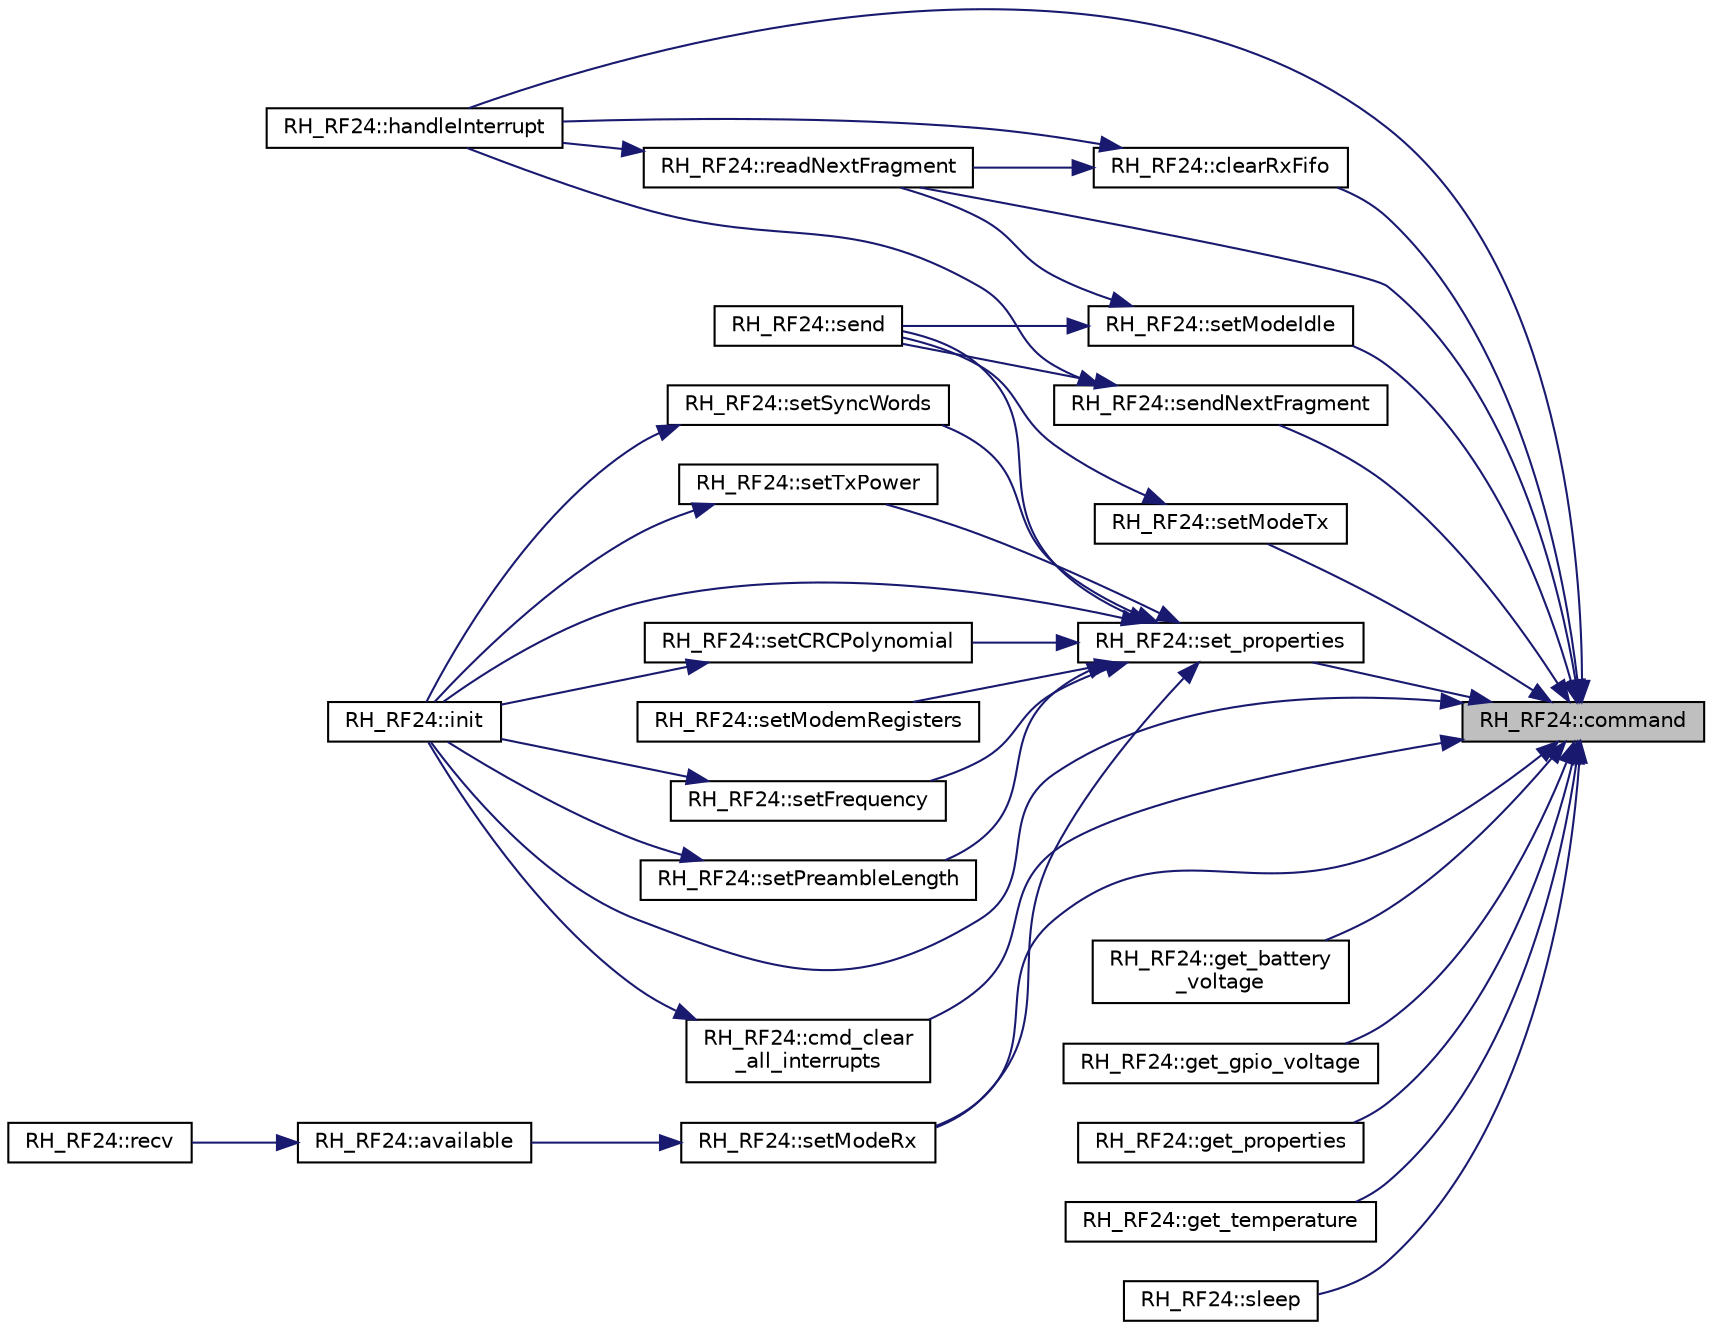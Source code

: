 digraph "RH_RF24::command"
{
 // LATEX_PDF_SIZE
  edge [fontname="Helvetica",fontsize="10",labelfontname="Helvetica",labelfontsize="10"];
  node [fontname="Helvetica",fontsize="10",shape=record];
  rankdir="RL";
  Node1 [label="RH_RF24::command",height=0.2,width=0.4,color="black", fillcolor="grey75", style="filled", fontcolor="black",tooltip=" "];
  Node1 -> Node2 [dir="back",color="midnightblue",fontsize="10",style="solid",fontname="Helvetica"];
  Node2 [label="RH_RF24::clearRxFifo",height=0.2,width=0.4,color="black", fillcolor="white", style="filled",URL="$class_r_h___r_f24.html#a094aa6d7c2dde3bd1ed33dfa15639014",tooltip=" "];
  Node2 -> Node3 [dir="back",color="midnightblue",fontsize="10",style="solid",fontname="Helvetica"];
  Node3 [label="RH_RF24::handleInterrupt",height=0.2,width=0.4,color="black", fillcolor="white", style="filled",URL="$class_r_h___r_f24.html#ace446bd70542adeedf7f7403212e809c",tooltip=" "];
  Node2 -> Node4 [dir="back",color="midnightblue",fontsize="10",style="solid",fontname="Helvetica"];
  Node4 [label="RH_RF24::readNextFragment",height=0.2,width=0.4,color="black", fillcolor="white", style="filled",URL="$class_r_h___r_f24.html#a7d30de3f323b945c61feac26b614a89a",tooltip=" "];
  Node4 -> Node3 [dir="back",color="midnightblue",fontsize="10",style="solid",fontname="Helvetica"];
  Node1 -> Node5 [dir="back",color="midnightblue",fontsize="10",style="solid",fontname="Helvetica"];
  Node5 [label="RH_RF24::cmd_clear\l_all_interrupts",height=0.2,width=0.4,color="black", fillcolor="white", style="filled",URL="$class_r_h___r_f24.html#aa65c55eb42b2a284a14aca8dd0ffa849",tooltip="Clears all pending interrutps in the radio chip."];
  Node5 -> Node6 [dir="back",color="midnightblue",fontsize="10",style="solid",fontname="Helvetica"];
  Node6 [label="RH_RF24::init",height=0.2,width=0.4,color="black", fillcolor="white", style="filled",URL="$class_r_h___r_f24.html#a2cb53e42f79e769497ae564a8d74230e",tooltip=" "];
  Node1 -> Node7 [dir="back",color="midnightblue",fontsize="10",style="solid",fontname="Helvetica"];
  Node7 [label="RH_RF24::get_battery\l_voltage",height=0.2,width=0.4,color="black", fillcolor="white", style="filled",URL="$class_r_h___r_f24.html#af6d3d16017d5a35a8ae3367e82e77117",tooltip=" "];
  Node1 -> Node8 [dir="back",color="midnightblue",fontsize="10",style="solid",fontname="Helvetica"];
  Node8 [label="RH_RF24::get_gpio_voltage",height=0.2,width=0.4,color="black", fillcolor="white", style="filled",URL="$class_r_h___r_f24.html#a78a82045628623c6bd1e01f0a70dc0da",tooltip=" "];
  Node1 -> Node9 [dir="back",color="midnightblue",fontsize="10",style="solid",fontname="Helvetica"];
  Node9 [label="RH_RF24::get_properties",height=0.2,width=0.4,color="black", fillcolor="white", style="filled",URL="$class_r_h___r_f24.html#a4dd69cb68333664481c650c8ebd11d9b",tooltip=" "];
  Node1 -> Node10 [dir="back",color="midnightblue",fontsize="10",style="solid",fontname="Helvetica"];
  Node10 [label="RH_RF24::get_temperature",height=0.2,width=0.4,color="black", fillcolor="white", style="filled",URL="$class_r_h___r_f24.html#a3092e0f3a196980569c3e021a4a13921",tooltip=" "];
  Node1 -> Node3 [dir="back",color="midnightblue",fontsize="10",style="solid",fontname="Helvetica"];
  Node1 -> Node6 [dir="back",color="midnightblue",fontsize="10",style="solid",fontname="Helvetica"];
  Node1 -> Node4 [dir="back",color="midnightblue",fontsize="10",style="solid",fontname="Helvetica"];
  Node1 -> Node11 [dir="back",color="midnightblue",fontsize="10",style="solid",fontname="Helvetica"];
  Node11 [label="RH_RF24::sendNextFragment",height=0.2,width=0.4,color="black", fillcolor="white", style="filled",URL="$class_r_h___r_f24.html#a24d9f5aa2574d6a551d4e2aea956353a",tooltip=" "];
  Node11 -> Node3 [dir="back",color="midnightblue",fontsize="10",style="solid",fontname="Helvetica"];
  Node11 -> Node12 [dir="back",color="midnightblue",fontsize="10",style="solid",fontname="Helvetica"];
  Node12 [label="RH_RF24::send",height=0.2,width=0.4,color="black", fillcolor="white", style="filled",URL="$class_r_h___r_f24.html#a9aaa8c5b36eccb568c87c4c9e74e7877",tooltip=" "];
  Node1 -> Node13 [dir="back",color="midnightblue",fontsize="10",style="solid",fontname="Helvetica"];
  Node13 [label="RH_RF24::set_properties",height=0.2,width=0.4,color="black", fillcolor="white", style="filled",URL="$class_r_h___r_f24.html#a962a67573e1fc7156307720d1471b979",tooltip=" "];
  Node13 -> Node6 [dir="back",color="midnightblue",fontsize="10",style="solid",fontname="Helvetica"];
  Node13 -> Node12 [dir="back",color="midnightblue",fontsize="10",style="solid",fontname="Helvetica"];
  Node13 -> Node14 [dir="back",color="midnightblue",fontsize="10",style="solid",fontname="Helvetica"];
  Node14 [label="RH_RF24::setCRCPolynomial",height=0.2,width=0.4,color="black", fillcolor="white", style="filled",URL="$class_r_h___r_f24.html#a4c5d2b6dce422f3d09c83327ef603363",tooltip=" "];
  Node14 -> Node6 [dir="back",color="midnightblue",fontsize="10",style="solid",fontname="Helvetica"];
  Node13 -> Node15 [dir="back",color="midnightblue",fontsize="10",style="solid",fontname="Helvetica"];
  Node15 [label="RH_RF24::setFrequency",height=0.2,width=0.4,color="black", fillcolor="white", style="filled",URL="$class_r_h___r_f24.html#aede4988f5e9daef3b471615aae7ad720",tooltip=" "];
  Node15 -> Node6 [dir="back",color="midnightblue",fontsize="10",style="solid",fontname="Helvetica"];
  Node13 -> Node16 [dir="back",color="midnightblue",fontsize="10",style="solid",fontname="Helvetica"];
  Node16 [label="RH_RF24::setModemRegisters",height=0.2,width=0.4,color="black", fillcolor="white", style="filled",URL="$class_r_h___r_f24.html#afd00202f768b4f0f893f2fbb9e650c7b",tooltip=" "];
  Node13 -> Node17 [dir="back",color="midnightblue",fontsize="10",style="solid",fontname="Helvetica"];
  Node17 [label="RH_RF24::setModeRx",height=0.2,width=0.4,color="black", fillcolor="white", style="filled",URL="$class_r_h___r_f24.html#a52218f0ec1c9c8ec01b6ca771309faf4",tooltip=" "];
  Node17 -> Node18 [dir="back",color="midnightblue",fontsize="10",style="solid",fontname="Helvetica"];
  Node18 [label="RH_RF24::available",height=0.2,width=0.4,color="black", fillcolor="white", style="filled",URL="$class_r_h___r_f24.html#ad807aee44ebdc88869aca06ceefb6607",tooltip=" "];
  Node18 -> Node19 [dir="back",color="midnightblue",fontsize="10",style="solid",fontname="Helvetica"];
  Node19 [label="RH_RF24::recv",height=0.2,width=0.4,color="black", fillcolor="white", style="filled",URL="$class_r_h___r_f24.html#a9937ab8c31b887a2d47c9e7fd2c7370e",tooltip=" "];
  Node13 -> Node20 [dir="back",color="midnightblue",fontsize="10",style="solid",fontname="Helvetica"];
  Node20 [label="RH_RF24::setPreambleLength",height=0.2,width=0.4,color="black", fillcolor="white", style="filled",URL="$class_r_h___r_f24.html#ad362ade85bb04260ce35e8e1e0071a56",tooltip=" "];
  Node20 -> Node6 [dir="back",color="midnightblue",fontsize="10",style="solid",fontname="Helvetica"];
  Node13 -> Node21 [dir="back",color="midnightblue",fontsize="10",style="solid",fontname="Helvetica"];
  Node21 [label="RH_RF24::setSyncWords",height=0.2,width=0.4,color="black", fillcolor="white", style="filled",URL="$class_r_h___r_f24.html#a9eaa19e721fe511ac04b08e9e3a7e723",tooltip=" "];
  Node21 -> Node6 [dir="back",color="midnightblue",fontsize="10",style="solid",fontname="Helvetica"];
  Node13 -> Node22 [dir="back",color="midnightblue",fontsize="10",style="solid",fontname="Helvetica"];
  Node22 [label="RH_RF24::setTxPower",height=0.2,width=0.4,color="black", fillcolor="white", style="filled",URL="$class_r_h___r_f24.html#a2078de5a7a5821a673fcf7ab95ab8575",tooltip=" "];
  Node22 -> Node6 [dir="back",color="midnightblue",fontsize="10",style="solid",fontname="Helvetica"];
  Node1 -> Node23 [dir="back",color="midnightblue",fontsize="10",style="solid",fontname="Helvetica"];
  Node23 [label="RH_RF24::setModeIdle",height=0.2,width=0.4,color="black", fillcolor="white", style="filled",URL="$class_r_h___r_f24.html#a5a848fae609a7a0c9f27c257763aaba9",tooltip=" "];
  Node23 -> Node4 [dir="back",color="midnightblue",fontsize="10",style="solid",fontname="Helvetica"];
  Node23 -> Node12 [dir="back",color="midnightblue",fontsize="10",style="solid",fontname="Helvetica"];
  Node1 -> Node17 [dir="back",color="midnightblue",fontsize="10",style="solid",fontname="Helvetica"];
  Node1 -> Node24 [dir="back",color="midnightblue",fontsize="10",style="solid",fontname="Helvetica"];
  Node24 [label="RH_RF24::setModeTx",height=0.2,width=0.4,color="black", fillcolor="white", style="filled",URL="$class_r_h___r_f24.html#ad85c8e01f3b660dc612ff81890169353",tooltip=" "];
  Node24 -> Node12 [dir="back",color="midnightblue",fontsize="10",style="solid",fontname="Helvetica"];
  Node1 -> Node25 [dir="back",color="midnightblue",fontsize="10",style="solid",fontname="Helvetica"];
  Node25 [label="RH_RF24::sleep",height=0.2,width=0.4,color="black", fillcolor="white", style="filled",URL="$class_r_h___r_f24.html#a09177ddfb09bf6ca41b94503cbee9fb7",tooltip=" "];
}
